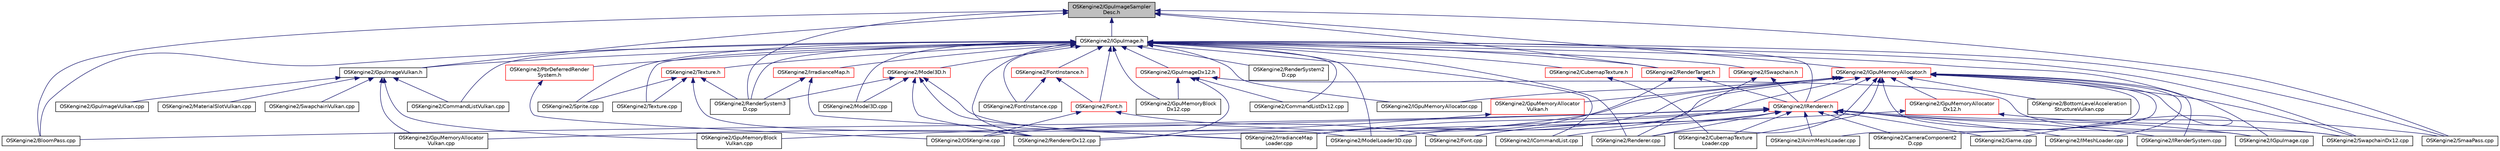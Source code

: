 digraph "OSKengine2/GpuImageSamplerDesc.h"
{
 // LATEX_PDF_SIZE
  edge [fontname="Helvetica",fontsize="10",labelfontname="Helvetica",labelfontsize="10"];
  node [fontname="Helvetica",fontsize="10",shape=record];
  Node1 [label="OSKengine2/GpuImageSampler\lDesc.h",height=0.2,width=0.4,color="black", fillcolor="grey75", style="filled", fontcolor="black",tooltip=" "];
  Node1 -> Node2 [dir="back",color="midnightblue",fontsize="10",style="solid"];
  Node2 [label="OSKengine2/BloomPass.cpp",height=0.2,width=0.4,color="black", fillcolor="white", style="filled",URL="$_bloom_pass_8cpp.html",tooltip=" "];
  Node1 -> Node3 [dir="back",color="midnightblue",fontsize="10",style="solid"];
  Node3 [label="OSKengine2/GpuImageVulkan.h",height=0.2,width=0.4,color="black", fillcolor="white", style="filled",URL="$_gpu_image_vulkan_8h.html",tooltip=" "];
  Node3 -> Node4 [dir="back",color="midnightblue",fontsize="10",style="solid"];
  Node4 [label="OSKengine2/CommandListVulkan.cpp",height=0.2,width=0.4,color="black", fillcolor="white", style="filled",URL="$_command_list_vulkan_8cpp.html",tooltip=" "];
  Node3 -> Node5 [dir="back",color="midnightblue",fontsize="10",style="solid"];
  Node5 [label="OSKengine2/GpuImageVulkan.cpp",height=0.2,width=0.4,color="black", fillcolor="white", style="filled",URL="$_gpu_image_vulkan_8cpp.html",tooltip=" "];
  Node3 -> Node6 [dir="back",color="midnightblue",fontsize="10",style="solid"];
  Node6 [label="OSKengine2/GpuMemoryAllocator\lVulkan.cpp",height=0.2,width=0.4,color="black", fillcolor="white", style="filled",URL="$_gpu_memory_allocator_vulkan_8cpp.html",tooltip=" "];
  Node3 -> Node7 [dir="back",color="midnightblue",fontsize="10",style="solid"];
  Node7 [label="OSKengine2/GpuMemoryBlock\lVulkan.cpp",height=0.2,width=0.4,color="black", fillcolor="white", style="filled",URL="$_gpu_memory_block_vulkan_8cpp.html",tooltip=" "];
  Node3 -> Node8 [dir="back",color="midnightblue",fontsize="10",style="solid"];
  Node8 [label="OSKengine2/MaterialSlotVulkan.cpp",height=0.2,width=0.4,color="black", fillcolor="white", style="filled",URL="$_material_slot_vulkan_8cpp.html",tooltip=" "];
  Node3 -> Node9 [dir="back",color="midnightblue",fontsize="10",style="solid"];
  Node9 [label="OSKengine2/SwapchainVulkan.cpp",height=0.2,width=0.4,color="black", fillcolor="white", style="filled",URL="$_swapchain_vulkan_8cpp.html",tooltip=" "];
  Node1 -> Node10 [dir="back",color="midnightblue",fontsize="10",style="solid"];
  Node10 [label="OSKengine2/IGpuImage.h",height=0.2,width=0.4,color="black", fillcolor="white", style="filled",URL="$_i_gpu_image_8h.html",tooltip=" "];
  Node10 -> Node2 [dir="back",color="midnightblue",fontsize="10",style="solid"];
  Node10 -> Node11 [dir="back",color="midnightblue",fontsize="10",style="solid"];
  Node11 [label="OSKengine2/CommandListDx12.cpp",height=0.2,width=0.4,color="black", fillcolor="white", style="filled",URL="$_command_list_dx12_8cpp.html",tooltip=" "];
  Node10 -> Node4 [dir="back",color="midnightblue",fontsize="10",style="solid"];
  Node10 -> Node12 [dir="back",color="midnightblue",fontsize="10",style="solid"];
  Node12 [label="OSKengine2/CubemapTexture.h",height=0.2,width=0.4,color="red", fillcolor="white", style="filled",URL="$_cubemap_texture_8h.html",tooltip=" "];
  Node12 -> Node14 [dir="back",color="midnightblue",fontsize="10",style="solid"];
  Node14 [label="OSKengine2/CubemapTexture\lLoader.cpp",height=0.2,width=0.4,color="black", fillcolor="white", style="filled",URL="$_cubemap_texture_loader_8cpp.html",tooltip=" "];
  Node10 -> Node16 [dir="back",color="midnightblue",fontsize="10",style="solid"];
  Node16 [label="OSKengine2/Font.h",height=0.2,width=0.4,color="red", fillcolor="white", style="filled",URL="$_font_8h.html",tooltip=" "];
  Node16 -> Node17 [dir="back",color="midnightblue",fontsize="10",style="solid"];
  Node17 [label="OSKengine2/Font.cpp",height=0.2,width=0.4,color="black", fillcolor="white", style="filled",URL="$_font_8cpp.html",tooltip=" "];
  Node16 -> Node19 [dir="back",color="midnightblue",fontsize="10",style="solid"];
  Node19 [label="OSKengine2/OSKengine.cpp",height=0.2,width=0.4,color="black", fillcolor="white", style="filled",URL="$_o_s_kengine_8cpp.html",tooltip=" "];
  Node10 -> Node21 [dir="back",color="midnightblue",fontsize="10",style="solid"];
  Node21 [label="OSKengine2/FontInstance.cpp",height=0.2,width=0.4,color="black", fillcolor="white", style="filled",URL="$_font_instance_8cpp.html",tooltip=" "];
  Node10 -> Node22 [dir="back",color="midnightblue",fontsize="10",style="solid"];
  Node22 [label="OSKengine2/FontInstance.h",height=0.2,width=0.4,color="red", fillcolor="white", style="filled",URL="$_font_instance_8h.html",tooltip=" "];
  Node22 -> Node16 [dir="back",color="midnightblue",fontsize="10",style="solid"];
  Node22 -> Node21 [dir="back",color="midnightblue",fontsize="10",style="solid"];
  Node10 -> Node23 [dir="back",color="midnightblue",fontsize="10",style="solid"];
  Node23 [label="OSKengine2/GpuImageDx12.h",height=0.2,width=0.4,color="red", fillcolor="white", style="filled",URL="$_gpu_image_dx12_8h.html",tooltip=" "];
  Node23 -> Node11 [dir="back",color="midnightblue",fontsize="10",style="solid"];
  Node23 -> Node26 [dir="back",color="midnightblue",fontsize="10",style="solid"];
  Node26 [label="OSKengine2/GpuMemoryBlock\lDx12.cpp",height=0.2,width=0.4,color="black", fillcolor="white", style="filled",URL="$_gpu_memory_block_dx12_8cpp.html",tooltip=" "];
  Node23 -> Node28 [dir="back",color="midnightblue",fontsize="10",style="solid"];
  Node28 [label="OSKengine2/RendererDx12.cpp",height=0.2,width=0.4,color="black", fillcolor="white", style="filled",URL="$_renderer_dx12_8cpp.html",tooltip=" "];
  Node23 -> Node29 [dir="back",color="midnightblue",fontsize="10",style="solid"];
  Node29 [label="OSKengine2/SwapchainDx12.cpp",height=0.2,width=0.4,color="black", fillcolor="white", style="filled",URL="$_swapchain_dx12_8cpp.html",tooltip=" "];
  Node10 -> Node3 [dir="back",color="midnightblue",fontsize="10",style="solid"];
  Node10 -> Node26 [dir="back",color="midnightblue",fontsize="10",style="solid"];
  Node10 -> Node30 [dir="back",color="midnightblue",fontsize="10",style="solid"];
  Node30 [label="OSKengine2/ICommandList.cpp",height=0.2,width=0.4,color="black", fillcolor="white", style="filled",URL="$_i_command_list_8cpp.html",tooltip=" "];
  Node10 -> Node31 [dir="back",color="midnightblue",fontsize="10",style="solid"];
  Node31 [label="OSKengine2/IGpuImage.cpp",height=0.2,width=0.4,color="black", fillcolor="white", style="filled",URL="$_i_gpu_image_8cpp.html",tooltip=" "];
  Node10 -> Node32 [dir="back",color="midnightblue",fontsize="10",style="solid"];
  Node32 [label="OSKengine2/IGpuMemoryAllocator.cpp",height=0.2,width=0.4,color="black", fillcolor="white", style="filled",URL="$_i_gpu_memory_allocator_8cpp.html",tooltip=" "];
  Node10 -> Node33 [dir="back",color="midnightblue",fontsize="10",style="solid"];
  Node33 [label="OSKengine2/IRenderer.h",height=0.2,width=0.4,color="red", fillcolor="white", style="filled",URL="$_i_renderer_8h.html",tooltip=" "];
  Node33 -> Node34 [dir="back",color="midnightblue",fontsize="10",style="solid"];
  Node34 [label="OSKengine2/AnimMeshLoader.cpp",height=0.2,width=0.4,color="black", fillcolor="white", style="filled",URL="$_anim_mesh_loader_8cpp.html",tooltip=" "];
  Node33 -> Node2 [dir="back",color="midnightblue",fontsize="10",style="solid"];
  Node33 -> Node36 [dir="back",color="midnightblue",fontsize="10",style="solid"];
  Node36 [label="OSKengine2/CameraComponent2\lD.cpp",height=0.2,width=0.4,color="black", fillcolor="white", style="filled",URL="$_camera_component2_d_8cpp.html",tooltip=" "];
  Node33 -> Node14 [dir="back",color="midnightblue",fontsize="10",style="solid"];
  Node33 -> Node17 [dir="back",color="midnightblue",fontsize="10",style="solid"];
  Node33 -> Node41 [dir="back",color="midnightblue",fontsize="10",style="solid"];
  Node41 [label="OSKengine2/Game.cpp",height=0.2,width=0.4,color="black", fillcolor="white", style="filled",URL="$_game_8cpp.html",tooltip=" "];
  Node33 -> Node7 [dir="back",color="midnightblue",fontsize="10",style="solid"];
  Node33 -> Node30 [dir="back",color="midnightblue",fontsize="10",style="solid"];
  Node33 -> Node31 [dir="back",color="midnightblue",fontsize="10",style="solid"];
  Node33 -> Node44 [dir="back",color="midnightblue",fontsize="10",style="solid"];
  Node44 [label="OSKengine2/IMeshLoader.cpp",height=0.2,width=0.4,color="black", fillcolor="white", style="filled",URL="$_i_mesh_loader_8cpp.html",tooltip=" "];
  Node33 -> Node47 [dir="back",color="midnightblue",fontsize="10",style="solid"];
  Node47 [label="OSKengine2/IRenderSystem.cpp",height=0.2,width=0.4,color="black", fillcolor="white", style="filled",URL="$_i_render_system_8cpp.html",tooltip=" "];
  Node33 -> Node48 [dir="back",color="midnightblue",fontsize="10",style="solid"];
  Node48 [label="OSKengine2/IrradianceMap\lLoader.cpp",height=0.2,width=0.4,color="black", fillcolor="white", style="filled",URL="$_irradiance_map_loader_8cpp.html",tooltip=" "];
  Node33 -> Node52 [dir="back",color="midnightblue",fontsize="10",style="solid"];
  Node52 [label="OSKengine2/ModelLoader3D.cpp",height=0.2,width=0.4,color="black", fillcolor="white", style="filled",URL="$_model_loader3_d_8cpp.html",tooltip=" "];
  Node33 -> Node63 [dir="back",color="midnightblue",fontsize="10",style="solid"];
  Node63 [label="OSKengine2/Renderer.cpp",height=0.2,width=0.4,color="black", fillcolor="white", style="filled",URL="$_renderer_8cpp.html",tooltip=" "];
  Node33 -> Node78 [dir="back",color="midnightblue",fontsize="10",style="solid"];
  Node78 [label="OSKengine2/SmaaPass.cpp",height=0.2,width=0.4,color="black", fillcolor="white", style="filled",URL="$_smaa_pass_8cpp.html",tooltip=" "];
  Node10 -> Node90 [dir="back",color="midnightblue",fontsize="10",style="solid"];
  Node90 [label="OSKengine2/ISwapchain.h",height=0.2,width=0.4,color="red", fillcolor="white", style="filled",URL="$_i_swapchain_8h.html",tooltip=" "];
  Node90 -> Node33 [dir="back",color="midnightblue",fontsize="10",style="solid"];
  Node90 -> Node63 [dir="back",color="midnightblue",fontsize="10",style="solid"];
  Node10 -> Node94 [dir="back",color="midnightblue",fontsize="10",style="solid"];
  Node94 [label="OSKengine2/IrradianceMap.h",height=0.2,width=0.4,color="red", fillcolor="white", style="filled",URL="$_irradiance_map_8h.html",tooltip=" "];
  Node94 -> Node48 [dir="back",color="midnightblue",fontsize="10",style="solid"];
  Node94 -> Node62 [dir="back",color="midnightblue",fontsize="10",style="solid"];
  Node62 [label="OSKengine2/RenderSystem3\lD.cpp",height=0.2,width=0.4,color="black", fillcolor="white", style="filled",URL="$_render_system3_d_8cpp.html",tooltip=" "];
  Node10 -> Node96 [dir="back",color="midnightblue",fontsize="10",style="solid"];
  Node96 [label="OSKengine2/Model3D.cpp",height=0.2,width=0.4,color="black", fillcolor="white", style="filled",URL="$_model3_d_8cpp.html",tooltip=" "];
  Node10 -> Node97 [dir="back",color="midnightblue",fontsize="10",style="solid"];
  Node97 [label="OSKengine2/Model3D.h",height=0.2,width=0.4,color="red", fillcolor="white", style="filled",URL="$_model3_d_8h.html",tooltip=" "];
  Node97 -> Node48 [dir="back",color="midnightblue",fontsize="10",style="solid"];
  Node97 -> Node96 [dir="back",color="midnightblue",fontsize="10",style="solid"];
  Node97 -> Node52 [dir="back",color="midnightblue",fontsize="10",style="solid"];
  Node97 -> Node62 [dir="back",color="midnightblue",fontsize="10",style="solid"];
  Node97 -> Node28 [dir="back",color="midnightblue",fontsize="10",style="solid"];
  Node10 -> Node52 [dir="back",color="midnightblue",fontsize="10",style="solid"];
  Node10 -> Node102 [dir="back",color="midnightblue",fontsize="10",style="solid"];
  Node102 [label="OSKengine2/PbrDeferredRender\lSystem.h",height=0.2,width=0.4,color="red", fillcolor="white", style="filled",URL="$_pbr_deferred_render_system_8h.html",tooltip=" "];
  Node102 -> Node19 [dir="back",color="midnightblue",fontsize="10",style="solid"];
  Node10 -> Node61 [dir="back",color="midnightblue",fontsize="10",style="solid"];
  Node61 [label="OSKengine2/RenderSystem2\lD.cpp",height=0.2,width=0.4,color="black", fillcolor="white", style="filled",URL="$_render_system2_d_8cpp.html",tooltip=" "];
  Node10 -> Node62 [dir="back",color="midnightblue",fontsize="10",style="solid"];
  Node10 -> Node103 [dir="back",color="midnightblue",fontsize="10",style="solid"];
  Node103 [label="OSKengine2/RenderTarget.h",height=0.2,width=0.4,color="red", fillcolor="white", style="filled",URL="$_render_target_8h.html",tooltip=" "];
  Node103 -> Node33 [dir="back",color="midnightblue",fontsize="10",style="solid"];
  Node103 -> Node48 [dir="back",color="midnightblue",fontsize="10",style="solid"];
  Node10 -> Node63 [dir="back",color="midnightblue",fontsize="10",style="solid"];
  Node10 -> Node28 [dir="back",color="midnightblue",fontsize="10",style="solid"];
  Node10 -> Node78 [dir="back",color="midnightblue",fontsize="10",style="solid"];
  Node10 -> Node116 [dir="back",color="midnightblue",fontsize="10",style="solid"];
  Node116 [label="OSKengine2/Sprite.cpp",height=0.2,width=0.4,color="black", fillcolor="white", style="filled",URL="$_sprite_8cpp.html",tooltip=" "];
  Node10 -> Node29 [dir="back",color="midnightblue",fontsize="10",style="solid"];
  Node10 -> Node82 [dir="back",color="midnightblue",fontsize="10",style="solid"];
  Node82 [label="OSKengine2/Texture.cpp",height=0.2,width=0.4,color="black", fillcolor="white", style="filled",URL="$_texture_8cpp.html",tooltip=" "];
  Node10 -> Node117 [dir="back",color="midnightblue",fontsize="10",style="solid"];
  Node117 [label="OSKengine2/Texture.h",height=0.2,width=0.4,color="red", fillcolor="white", style="filled",URL="$_texture_8h.html",tooltip=" "];
  Node117 -> Node62 [dir="back",color="midnightblue",fontsize="10",style="solid"];
  Node117 -> Node28 [dir="back",color="midnightblue",fontsize="10",style="solid"];
  Node117 -> Node116 [dir="back",color="midnightblue",fontsize="10",style="solid"];
  Node117 -> Node82 [dir="back",color="midnightblue",fontsize="10",style="solid"];
  Node1 -> Node119 [dir="back",color="midnightblue",fontsize="10",style="solid"];
  Node119 [label="OSKengine2/IGpuMemoryAllocator.h",height=0.2,width=0.4,color="red", fillcolor="white", style="filled",URL="$_i_gpu_memory_allocator_8h.html",tooltip=" "];
  Node119 -> Node34 [dir="back",color="midnightblue",fontsize="10",style="solid"];
  Node119 -> Node55 [dir="back",color="midnightblue",fontsize="10",style="solid"];
  Node55 [label="OSKengine2/BottomLevelAcceleration\lStructureVulkan.cpp",height=0.2,width=0.4,color="black", fillcolor="white", style="filled",URL="$_bottom_level_acceleration_structure_vulkan_8cpp.html",tooltip=" "];
  Node119 -> Node36 [dir="back",color="midnightblue",fontsize="10",style="solid"];
  Node119 -> Node14 [dir="back",color="midnightblue",fontsize="10",style="solid"];
  Node119 -> Node17 [dir="back",color="midnightblue",fontsize="10",style="solid"];
  Node119 -> Node41 [dir="back",color="midnightblue",fontsize="10",style="solid"];
  Node119 -> Node120 [dir="back",color="midnightblue",fontsize="10",style="solid"];
  Node120 [label="OSKengine2/GpuMemoryAllocator\lDx12.h",height=0.2,width=0.4,color="red", fillcolor="white", style="filled",URL="$_gpu_memory_allocator_dx12_8h.html",tooltip=" "];
  Node120 -> Node28 [dir="back",color="midnightblue",fontsize="10",style="solid"];
  Node120 -> Node29 [dir="back",color="midnightblue",fontsize="10",style="solid"];
  Node119 -> Node121 [dir="back",color="midnightblue",fontsize="10",style="solid"];
  Node121 [label="OSKengine2/GpuMemoryAllocator\lVulkan.h",height=0.2,width=0.4,color="red", fillcolor="white", style="filled",URL="$_gpu_memory_allocator_vulkan_8h.html",tooltip=" "];
  Node121 -> Node6 [dir="back",color="midnightblue",fontsize="10",style="solid"];
  Node119 -> Node31 [dir="back",color="midnightblue",fontsize="10",style="solid"];
  Node119 -> Node32 [dir="back",color="midnightblue",fontsize="10",style="solid"];
  Node119 -> Node44 [dir="back",color="midnightblue",fontsize="10",style="solid"];
  Node119 -> Node47 [dir="back",color="midnightblue",fontsize="10",style="solid"];
  Node119 -> Node33 [dir="back",color="midnightblue",fontsize="10",style="solid"];
  Node119 -> Node48 [dir="back",color="midnightblue",fontsize="10",style="solid"];
  Node119 -> Node52 [dir="back",color="midnightblue",fontsize="10",style="solid"];
  Node119 -> Node19 [dir="back",color="midnightblue",fontsize="10",style="solid"];
  Node119 -> Node63 [dir="back",color="midnightblue",fontsize="10",style="solid"];
  Node119 -> Node29 [dir="back",color="midnightblue",fontsize="10",style="solid"];
  Node1 -> Node62 [dir="back",color="midnightblue",fontsize="10",style="solid"];
  Node1 -> Node103 [dir="back",color="midnightblue",fontsize="10",style="solid"];
  Node1 -> Node78 [dir="back",color="midnightblue",fontsize="10",style="solid"];
}
